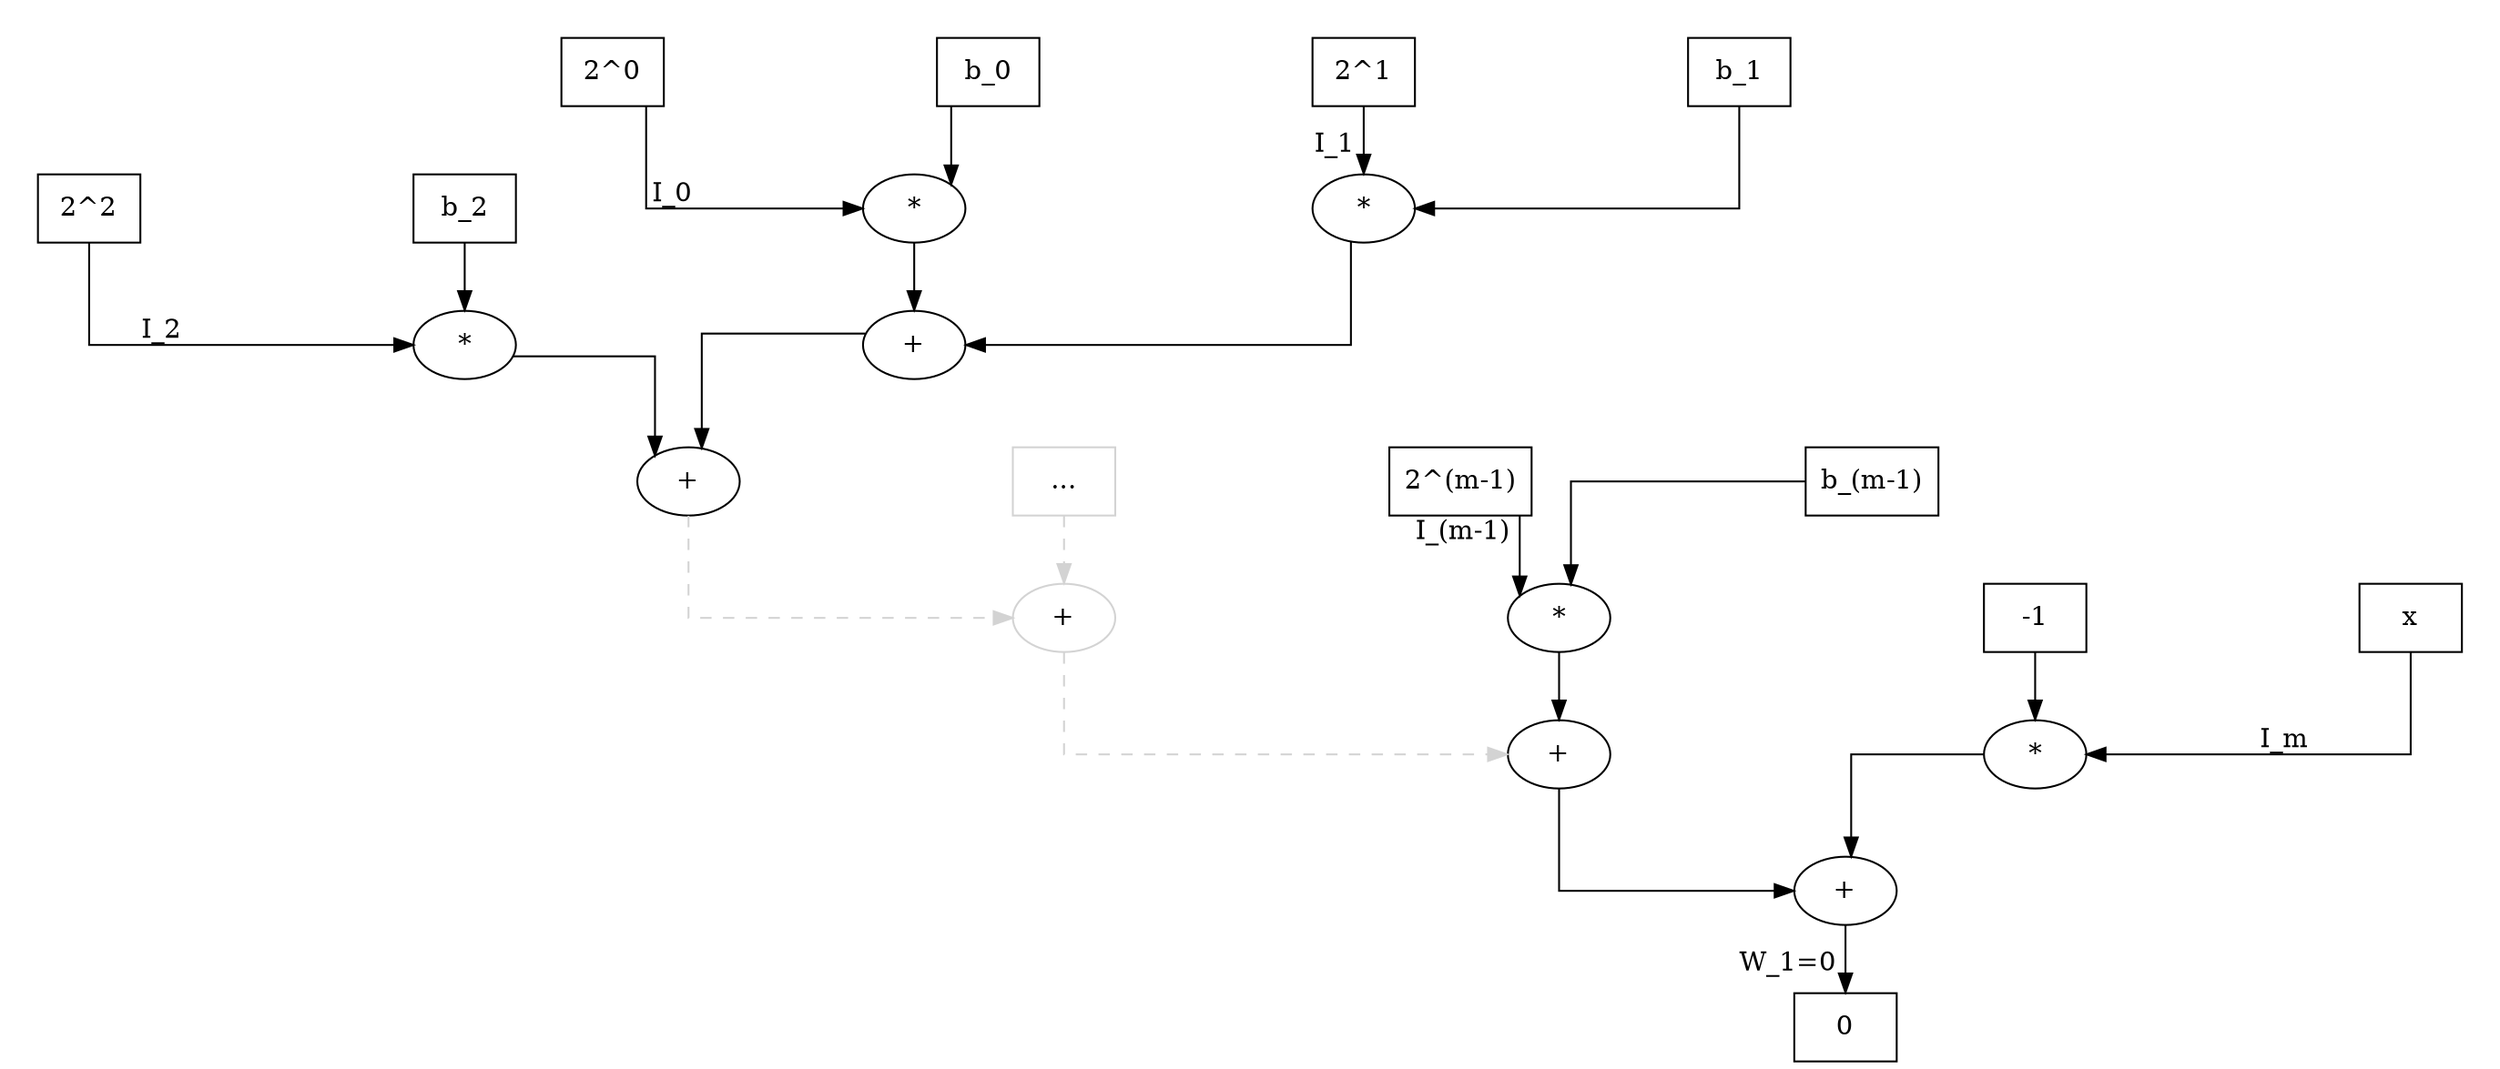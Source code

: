 digraph BINARYREP {
	graph [center=true,
		forcelabels=true,
		nodesep=2.0,
		splines=ortho
	];
	subgraph cluster2 {
		graph [color=white];
		n7	[label=b_2,
			shape=box];
		n9	[label="*"];
		n7 -> n9;
		n8	[label="2^2",
			shape=box];
		n8 -> n9	[xlabel="I_2 "];
	}
	subgraph cluster5 {
		graph [color=white];
		n18	[label=x,
			shape=box];
		n20	[label="*"];
		n18 -> n20	[xlabel=I_m];
		n19	[label=-1,
			shape=box];
		n19 -> n20;
	}
	subgraph cluster0 {
		graph [color=white];
		n1	[label=b_0,
			shape=box];
		n3	[label="*"];
		n1 -> n3;
		n2	[label="2^0",
			shape=box];
		n2 -> n3	[xlabel=I_0];
	}
	subgraph cluster4 {
		graph [color=white];
		n11	[label="b_(m-1)",
			shape=box];
		n13	[label="*"];
		n11 -> n13;
		n12	[label="2^(m-1)",
			shape=box];
		n12 -> n13	[xlabel="I_(m-1) "];
	}
	subgraph cluster3 {
		graph [color=white];
		n10	[color=lightgrey,
			label="...",
			shape=box];
	}
	subgraph cluster1 {
		graph [color=white];
		n4	[label=b_1,
			shape=box];
		n6	[label="*"];
		n4 -> n6;
		n5	[label="2^1",
			shape=box];
		n5 -> n6	[xlabel="I_1 "];
	}
	n14	[label="+"];
	n3 -> n14;
	n6 -> n14;
	n15	[label="+"];
	n9 -> n15;
	n16	[color=lightgrey,
		label="+"];
	n10 -> n16	[color=lightgrey,
		style=dashed];
	n17	[label="+"];
	n13 -> n17;
	n21	[label="+"];
	n20 -> n21;
	n14 -> n15;
	n15 -> n16	[color=lightgrey,
		style=dashed];
	n16 -> n17	[color=lightgrey,
		style=dashed];
	n17 -> n21;
	n22	[label=0,
		shape=0];
	n21 -> n22	[xlabel="W_1=0 "];
}
